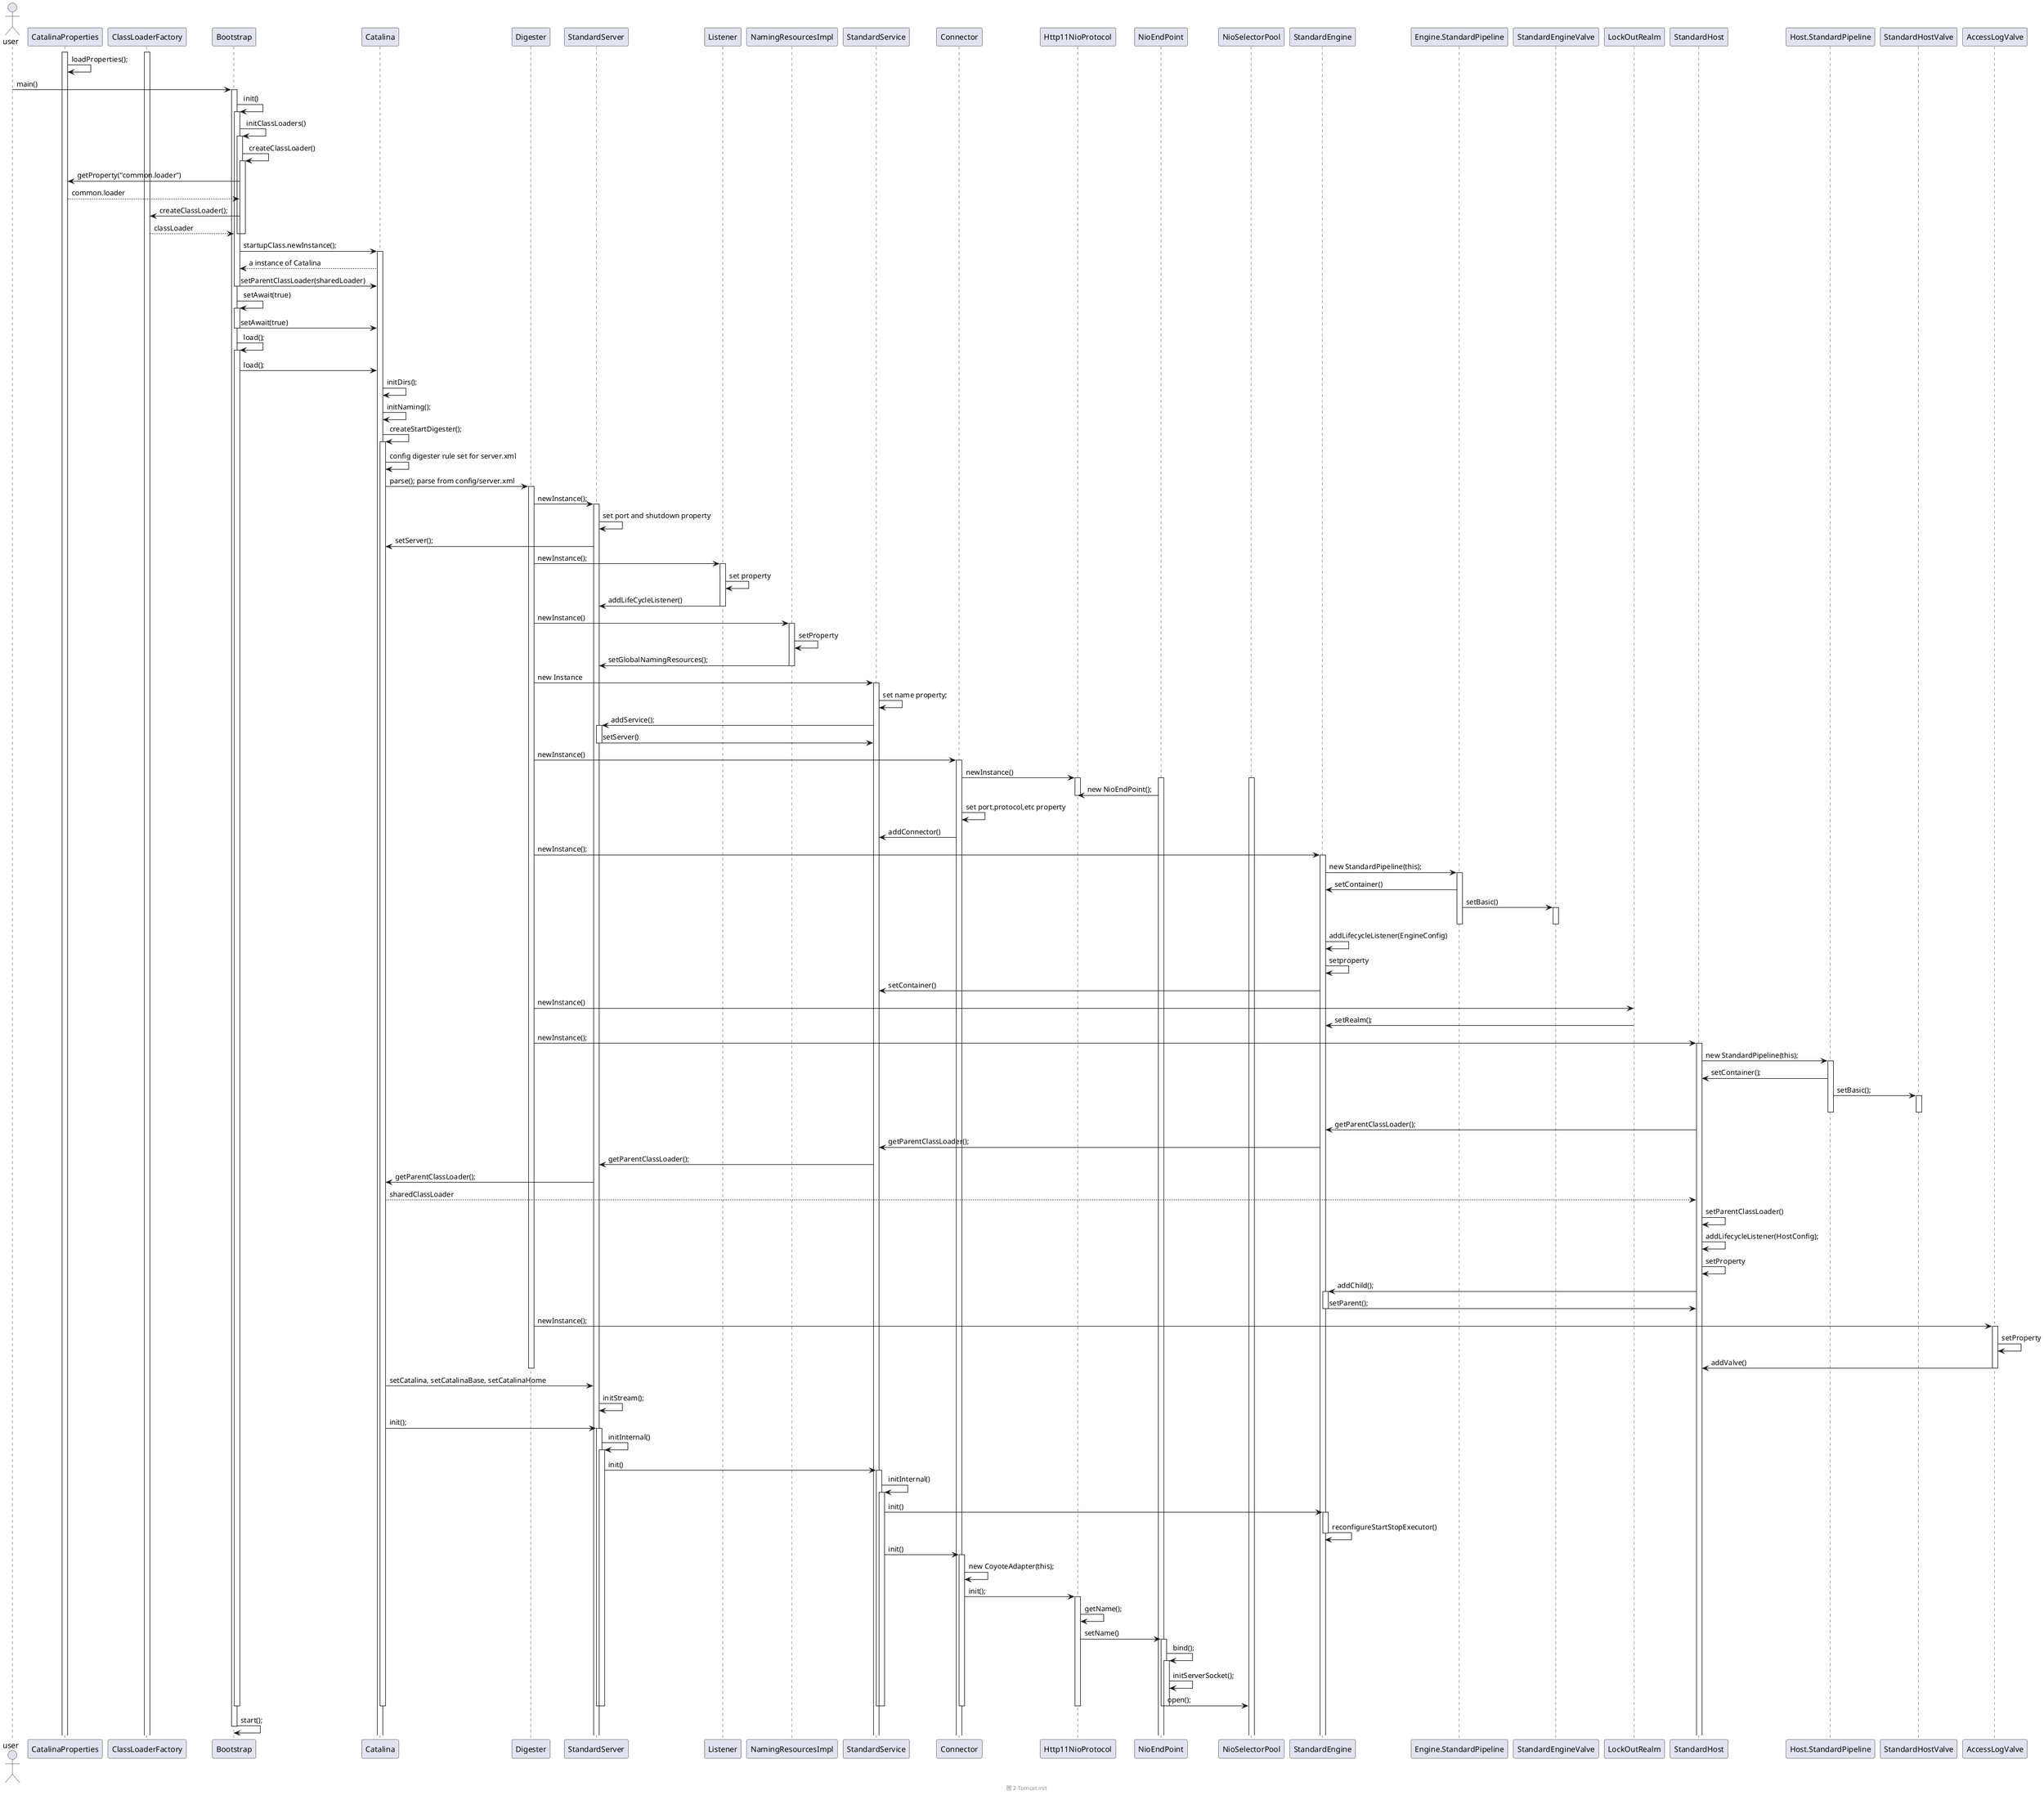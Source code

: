 @startuml

actor user

activate CatalinaProperties
activate ClassLoaderFactory
CatalinaProperties -> CatalinaProperties : loadProperties();

user -> Bootstrap : main()
activate Bootstrap
    Bootstrap -> Bootstrap : init()
    activate Bootstrap
        Bootstrap -> Bootstrap : initClassLoaders()
        activate Bootstrap
            Bootstrap -> Bootstrap: createClassLoader()
            activate Bootstrap
                Bootstrap -> CatalinaProperties : getProperty("common.loader")
                Bootstrap <-- CatalinaProperties : common.loader
                Bootstrap -> ClassLoaderFactory : createClassLoader();
                Bootstrap <-- ClassLoaderFactory : classLoader
            deactivate Bootstrap
        deactivate Bootstrap
        Bootstrap -> Catalina : startupClass.newInstance();
        activate Catalina
            Bootstrap <-- Catalina : a instance of Catalina
            Bootstrap -> Catalina : setParentClassLoader(sharedLoader)
    deactivate Bootstrap
    Bootstrap -> Bootstrap : setAwait(true)
    activate Bootstrap
        Bootstrap -> Catalina : setAwait(true)
    deactivate Bootstrap
    Bootstrap -> Bootstrap : load();
    activate Bootstrap
        Bootstrap -> Catalina : load();
        Catalina -> Catalina : initDirs();
        Catalina -> Catalina : initNaming();
        Catalina -> Catalina : createStartDigester();
        activate Catalina
            Catalina -> Catalina : config digester rule set for server.xml
            Catalina -> Digester : parse(); parse from config/server.xml
            activate Digester
                Digester -> StandardServer : newInstance();
                activate StandardServer
                    StandardServer -> StandardServer : set port and shutdown property
                    StandardServer -> Catalina : setServer();
                    Digester -> Listener : newInstance();
                    activate Listener
                        Listener -> Listener : set property
                        Listener -> StandardServer : addLifeCycleListener()
                    deactivate Listener
                    Digester -> NamingResourcesImpl : newInstance()
                    activate NamingResourcesImpl
                        NamingResourcesImpl -> NamingResourcesImpl : setProperty
                        NamingResourcesImpl -> StandardServer : setGlobalNamingResources();
                    deactivate NamingResourcesImpl
                    Digester -> StandardService : new Instance
                    activate StandardService
                        StandardService -> StandardService : set name property;
                        StandardService -> StandardServer : addService();
                        activate StandardServer
                            StandardServer -> StandardService : setServer()
                        deactivate StandardServer
                        Digester -> Connector : newInstance()
                        activate Connector
                            Connector -> Http11NioProtocol : newInstance()
                            activate Http11NioProtocol
                                activate NioEndPoint
                                activate NioSelectorPool
                                NioEndPoint -> Http11NioProtocol : new NioEndPoint();
                            deactivate Http11NioProtocol
                            Connector -> Connector : set port,protocol,etc property
                            Connector -> StandardService : addConnector()
                        Digester -> StandardEngine : newInstance();
                        activate StandardEngine
                            StandardEngine -> Engine.StandardPipeline : new StandardPipeline(this);
                            activate Engine.StandardPipeline
                                Engine.StandardPipeline -> StandardEngine : setContainer()
                                Engine.StandardPipeline -> StandardEngineValve : setBasic()
                                activate StandardEngineValve
                                deactivate StandardEngineValve
                            deactivate Engine.StandardPipeline
                            StandardEngine -> StandardEngine : addLifecycleListener(EngineConfig)
                            StandardEngine -> StandardEngine : setproperty
                            StandardEngine -> StandardService : setContainer()

                            Digester -> LockOutRealm : newInstance()
                            LockOutRealm -> StandardEngine : setRealm();

                            Digester -> StandardHost : newInstance();
                            activate StandardHost
                                StandardHost -> Host.StandardPipeline : new StandardPipeline(this);
                                activate Host.StandardPipeline
                                    Host.StandardPipeline -> StandardHost : setContainer();
                                    Host.StandardPipeline -> StandardHostValve : setBasic();
                                    activate StandardHostValve
                                    deactivate StandardHostValve
                                deactivate Host.StandardPipeline
                                StandardHost -> StandardEngine : getParentClassLoader();
                                StandardEngine -> StandardService : getParentClassLoader();
                                StandardService -> StandardServer : getParentClassLoader();
                                StandardServer -> Catalina : getParentClassLoader();
                                Catalina --> StandardHost : sharedClassLoader
                                StandardHost -> StandardHost : setParentClassLoader()
                                StandardHost -> StandardHost : addLifecycleListener(HostConfig);
                                StandardHost -> StandardHost : setProperty
                                StandardHost -> StandardEngine : addChild();
                                activate StandardEngine
                                    StandardEngine -> StandardHost : setParent();
                                deactivate StandardEngine
                                Digester -> AccessLogValve : newInstance();
                                activate AccessLogValve
                                    AccessLogValve -> AccessLogValve : setProperty
                                    AccessLogValve -> StandardHost : addValve()
                                deactivate AccessLogValve
            deactivate Digester
            Catalina -> StandardServer : setCatalina, setCatalinaBase, setCatalinaHome
            StandardServer -> StandardServer: initStream();
            Catalina -> StandardServer : init();
            activate StandardServer
                StandardServer -> StandardServer : initInternal()
                activate StandardServer
                    StandardServer -> StandardService : init()
                    activate StandardService
                        StandardService -> StandardService : initInternal()
                        activate StandardService
                            StandardService -> StandardEngine : init()
                            activate StandardEngine
                                StandardEngine -> StandardEngine : reconfigureStartStopExecutor()
                            deactivate StandardEngine
                            StandardService -> Connector : init()
                            activate Connector
                                Connector -> Connector : new CoyoteAdapter(this);
                                Connector -> Http11NioProtocol : init();
                                activate Http11NioProtocol
                                    Http11NioProtocol -> Http11NioProtocol : getName();
                                    Http11NioProtocol -> NioEndPoint : setName()
                                    activate NioEndPoint
                                        NioEndPoint -> NioEndPoint : bind();
                                        activate NioEndPoint
                                            NioEndPoint -> NioEndPoint : initServerSocket();
                                            NioEndPoint -> NioSelectorPool : open();
                                        deactivate NioEndPoint
                                    deactivate NioEndPoint
                                deactivate Http11NioProtocol
                            deactivate Connector
                        deactivate StandardService
                    deactivate StandardService
                deactivate StandardServer
            deactivate StandardServer
        deactivate Catalina
    deactivate Bootstrap
    Bootstrap -> Bootstrap : start();
deactivate Bootstrap

footer
图 2 Tomcat init
endfooter

@enduml